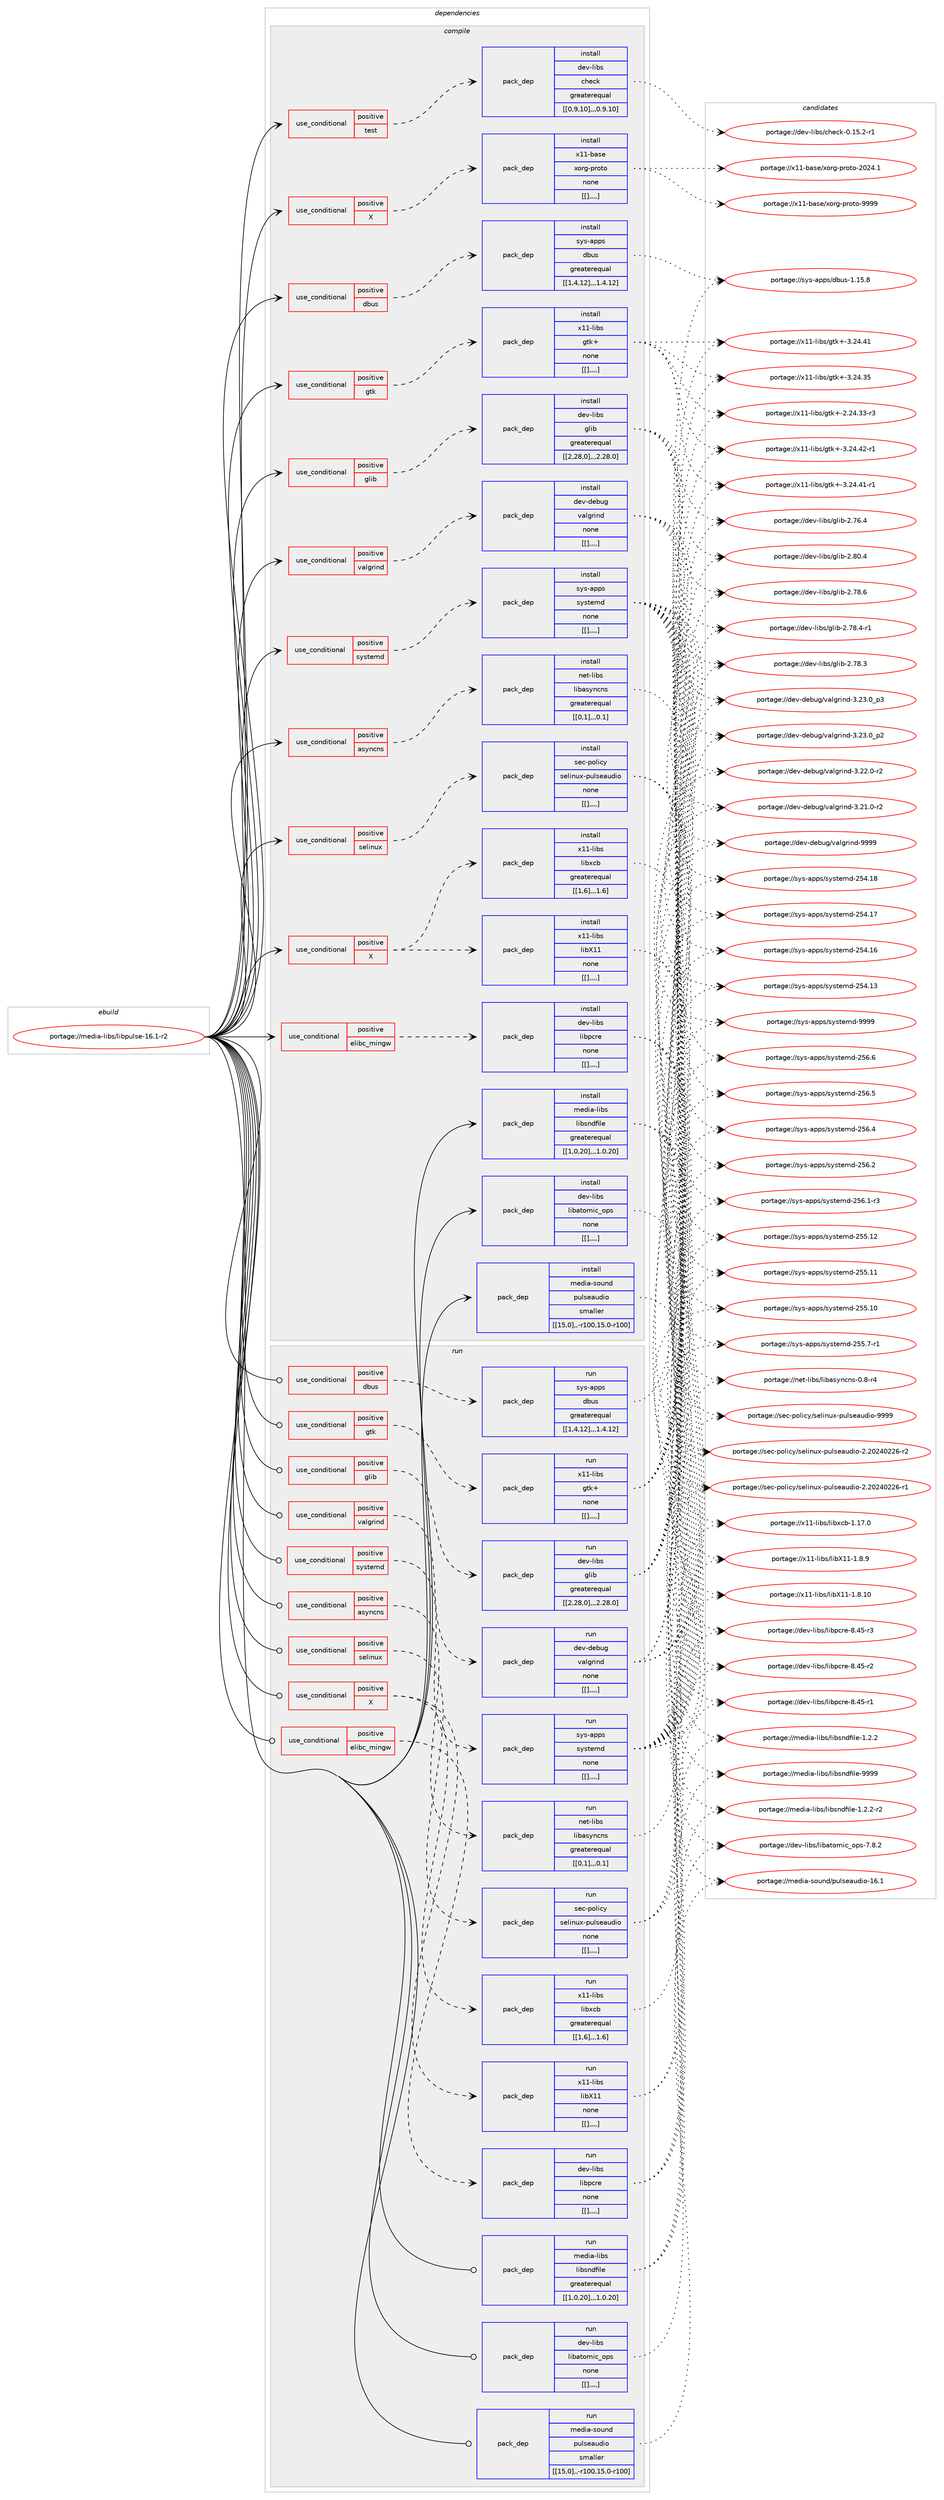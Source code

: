 digraph prolog {

# *************
# Graph options
# *************

newrank=true;
concentrate=true;
compound=true;
graph [rankdir=LR,fontname=Helvetica,fontsize=10,ranksep=1.5];#, ranksep=2.5, nodesep=0.2];
edge  [arrowhead=vee];
node  [fontname=Helvetica,fontsize=10];

# **********
# The ebuild
# **********

subgraph cluster_leftcol {
color=gray;
label=<<i>ebuild</i>>;
id [label="portage://media-libs/libpulse-16.1-r2", color=red, width=4, href="../media-libs/libpulse-16.1-r2.svg"];
}

# ****************
# The dependencies
# ****************

subgraph cluster_midcol {
color=gray;
label=<<i>dependencies</i>>;
subgraph cluster_compile {
fillcolor="#eeeeee";
style=filled;
label=<<i>compile</i>>;
subgraph cond79443 {
dependency310769 [label=<<TABLE BORDER="0" CELLBORDER="1" CELLSPACING="0" CELLPADDING="4"><TR><TD ROWSPAN="3" CELLPADDING="10">use_conditional</TD></TR><TR><TD>positive</TD></TR><TR><TD>X</TD></TR></TABLE>>, shape=none, color=red];
subgraph pack228918 {
dependency310770 [label=<<TABLE BORDER="0" CELLBORDER="1" CELLSPACING="0" CELLPADDING="4" WIDTH="220"><TR><TD ROWSPAN="6" CELLPADDING="30">pack_dep</TD></TR><TR><TD WIDTH="110">install</TD></TR><TR><TD>x11-base</TD></TR><TR><TD>xorg-proto</TD></TR><TR><TD>none</TD></TR><TR><TD>[[],,,,]</TD></TR></TABLE>>, shape=none, color=blue];
}
dependency310769:e -> dependency310770:w [weight=20,style="dashed",arrowhead="vee"];
}
id:e -> dependency310769:w [weight=20,style="solid",arrowhead="vee"];
subgraph cond79444 {
dependency310771 [label=<<TABLE BORDER="0" CELLBORDER="1" CELLSPACING="0" CELLPADDING="4"><TR><TD ROWSPAN="3" CELLPADDING="10">use_conditional</TD></TR><TR><TD>positive</TD></TR><TR><TD>X</TD></TR></TABLE>>, shape=none, color=red];
subgraph pack228919 {
dependency310772 [label=<<TABLE BORDER="0" CELLBORDER="1" CELLSPACING="0" CELLPADDING="4" WIDTH="220"><TR><TD ROWSPAN="6" CELLPADDING="30">pack_dep</TD></TR><TR><TD WIDTH="110">install</TD></TR><TR><TD>x11-libs</TD></TR><TR><TD>libX11</TD></TR><TR><TD>none</TD></TR><TR><TD>[[],,,,]</TD></TR></TABLE>>, shape=none, color=blue];
}
dependency310771:e -> dependency310772:w [weight=20,style="dashed",arrowhead="vee"];
subgraph pack228920 {
dependency310773 [label=<<TABLE BORDER="0" CELLBORDER="1" CELLSPACING="0" CELLPADDING="4" WIDTH="220"><TR><TD ROWSPAN="6" CELLPADDING="30">pack_dep</TD></TR><TR><TD WIDTH="110">install</TD></TR><TR><TD>x11-libs</TD></TR><TR><TD>libxcb</TD></TR><TR><TD>greaterequal</TD></TR><TR><TD>[[1,6],,,1.6]</TD></TR></TABLE>>, shape=none, color=blue];
}
dependency310771:e -> dependency310773:w [weight=20,style="dashed",arrowhead="vee"];
}
id:e -> dependency310771:w [weight=20,style="solid",arrowhead="vee"];
subgraph cond79445 {
dependency310774 [label=<<TABLE BORDER="0" CELLBORDER="1" CELLSPACING="0" CELLPADDING="4"><TR><TD ROWSPAN="3" CELLPADDING="10">use_conditional</TD></TR><TR><TD>positive</TD></TR><TR><TD>asyncns</TD></TR></TABLE>>, shape=none, color=red];
subgraph pack228921 {
dependency310775 [label=<<TABLE BORDER="0" CELLBORDER="1" CELLSPACING="0" CELLPADDING="4" WIDTH="220"><TR><TD ROWSPAN="6" CELLPADDING="30">pack_dep</TD></TR><TR><TD WIDTH="110">install</TD></TR><TR><TD>net-libs</TD></TR><TR><TD>libasyncns</TD></TR><TR><TD>greaterequal</TD></TR><TR><TD>[[0,1],,,0.1]</TD></TR></TABLE>>, shape=none, color=blue];
}
dependency310774:e -> dependency310775:w [weight=20,style="dashed",arrowhead="vee"];
}
id:e -> dependency310774:w [weight=20,style="solid",arrowhead="vee"];
subgraph cond79446 {
dependency310776 [label=<<TABLE BORDER="0" CELLBORDER="1" CELLSPACING="0" CELLPADDING="4"><TR><TD ROWSPAN="3" CELLPADDING="10">use_conditional</TD></TR><TR><TD>positive</TD></TR><TR><TD>dbus</TD></TR></TABLE>>, shape=none, color=red];
subgraph pack228922 {
dependency310777 [label=<<TABLE BORDER="0" CELLBORDER="1" CELLSPACING="0" CELLPADDING="4" WIDTH="220"><TR><TD ROWSPAN="6" CELLPADDING="30">pack_dep</TD></TR><TR><TD WIDTH="110">install</TD></TR><TR><TD>sys-apps</TD></TR><TR><TD>dbus</TD></TR><TR><TD>greaterequal</TD></TR><TR><TD>[[1,4,12],,,1.4.12]</TD></TR></TABLE>>, shape=none, color=blue];
}
dependency310776:e -> dependency310777:w [weight=20,style="dashed",arrowhead="vee"];
}
id:e -> dependency310776:w [weight=20,style="solid",arrowhead="vee"];
subgraph cond79447 {
dependency310778 [label=<<TABLE BORDER="0" CELLBORDER="1" CELLSPACING="0" CELLPADDING="4"><TR><TD ROWSPAN="3" CELLPADDING="10">use_conditional</TD></TR><TR><TD>positive</TD></TR><TR><TD>elibc_mingw</TD></TR></TABLE>>, shape=none, color=red];
subgraph pack228923 {
dependency310779 [label=<<TABLE BORDER="0" CELLBORDER="1" CELLSPACING="0" CELLPADDING="4" WIDTH="220"><TR><TD ROWSPAN="6" CELLPADDING="30">pack_dep</TD></TR><TR><TD WIDTH="110">install</TD></TR><TR><TD>dev-libs</TD></TR><TR><TD>libpcre</TD></TR><TR><TD>none</TD></TR><TR><TD>[[],,,,]</TD></TR></TABLE>>, shape=none, color=blue];
}
dependency310778:e -> dependency310779:w [weight=20,style="dashed",arrowhead="vee"];
}
id:e -> dependency310778:w [weight=20,style="solid",arrowhead="vee"];
subgraph cond79448 {
dependency310780 [label=<<TABLE BORDER="0" CELLBORDER="1" CELLSPACING="0" CELLPADDING="4"><TR><TD ROWSPAN="3" CELLPADDING="10">use_conditional</TD></TR><TR><TD>positive</TD></TR><TR><TD>glib</TD></TR></TABLE>>, shape=none, color=red];
subgraph pack228924 {
dependency310781 [label=<<TABLE BORDER="0" CELLBORDER="1" CELLSPACING="0" CELLPADDING="4" WIDTH="220"><TR><TD ROWSPAN="6" CELLPADDING="30">pack_dep</TD></TR><TR><TD WIDTH="110">install</TD></TR><TR><TD>dev-libs</TD></TR><TR><TD>glib</TD></TR><TR><TD>greaterequal</TD></TR><TR><TD>[[2,28,0],,,2.28.0]</TD></TR></TABLE>>, shape=none, color=blue];
}
dependency310780:e -> dependency310781:w [weight=20,style="dashed",arrowhead="vee"];
}
id:e -> dependency310780:w [weight=20,style="solid",arrowhead="vee"];
subgraph cond79449 {
dependency310782 [label=<<TABLE BORDER="0" CELLBORDER="1" CELLSPACING="0" CELLPADDING="4"><TR><TD ROWSPAN="3" CELLPADDING="10">use_conditional</TD></TR><TR><TD>positive</TD></TR><TR><TD>gtk</TD></TR></TABLE>>, shape=none, color=red];
subgraph pack228925 {
dependency310783 [label=<<TABLE BORDER="0" CELLBORDER="1" CELLSPACING="0" CELLPADDING="4" WIDTH="220"><TR><TD ROWSPAN="6" CELLPADDING="30">pack_dep</TD></TR><TR><TD WIDTH="110">install</TD></TR><TR><TD>x11-libs</TD></TR><TR><TD>gtk+</TD></TR><TR><TD>none</TD></TR><TR><TD>[[],,,,]</TD></TR></TABLE>>, shape=none, color=blue];
}
dependency310782:e -> dependency310783:w [weight=20,style="dashed",arrowhead="vee"];
}
id:e -> dependency310782:w [weight=20,style="solid",arrowhead="vee"];
subgraph cond79450 {
dependency310784 [label=<<TABLE BORDER="0" CELLBORDER="1" CELLSPACING="0" CELLPADDING="4"><TR><TD ROWSPAN="3" CELLPADDING="10">use_conditional</TD></TR><TR><TD>positive</TD></TR><TR><TD>selinux</TD></TR></TABLE>>, shape=none, color=red];
subgraph pack228926 {
dependency310785 [label=<<TABLE BORDER="0" CELLBORDER="1" CELLSPACING="0" CELLPADDING="4" WIDTH="220"><TR><TD ROWSPAN="6" CELLPADDING="30">pack_dep</TD></TR><TR><TD WIDTH="110">install</TD></TR><TR><TD>sec-policy</TD></TR><TR><TD>selinux-pulseaudio</TD></TR><TR><TD>none</TD></TR><TR><TD>[[],,,,]</TD></TR></TABLE>>, shape=none, color=blue];
}
dependency310784:e -> dependency310785:w [weight=20,style="dashed",arrowhead="vee"];
}
id:e -> dependency310784:w [weight=20,style="solid",arrowhead="vee"];
subgraph cond79451 {
dependency310786 [label=<<TABLE BORDER="0" CELLBORDER="1" CELLSPACING="0" CELLPADDING="4"><TR><TD ROWSPAN="3" CELLPADDING="10">use_conditional</TD></TR><TR><TD>positive</TD></TR><TR><TD>systemd</TD></TR></TABLE>>, shape=none, color=red];
subgraph pack228927 {
dependency310787 [label=<<TABLE BORDER="0" CELLBORDER="1" CELLSPACING="0" CELLPADDING="4" WIDTH="220"><TR><TD ROWSPAN="6" CELLPADDING="30">pack_dep</TD></TR><TR><TD WIDTH="110">install</TD></TR><TR><TD>sys-apps</TD></TR><TR><TD>systemd</TD></TR><TR><TD>none</TD></TR><TR><TD>[[],,,,]</TD></TR></TABLE>>, shape=none, color=blue];
}
dependency310786:e -> dependency310787:w [weight=20,style="dashed",arrowhead="vee"];
}
id:e -> dependency310786:w [weight=20,style="solid",arrowhead="vee"];
subgraph cond79452 {
dependency310788 [label=<<TABLE BORDER="0" CELLBORDER="1" CELLSPACING="0" CELLPADDING="4"><TR><TD ROWSPAN="3" CELLPADDING="10">use_conditional</TD></TR><TR><TD>positive</TD></TR><TR><TD>test</TD></TR></TABLE>>, shape=none, color=red];
subgraph pack228928 {
dependency310789 [label=<<TABLE BORDER="0" CELLBORDER="1" CELLSPACING="0" CELLPADDING="4" WIDTH="220"><TR><TD ROWSPAN="6" CELLPADDING="30">pack_dep</TD></TR><TR><TD WIDTH="110">install</TD></TR><TR><TD>dev-libs</TD></TR><TR><TD>check</TD></TR><TR><TD>greaterequal</TD></TR><TR><TD>[[0,9,10],,,0.9.10]</TD></TR></TABLE>>, shape=none, color=blue];
}
dependency310788:e -> dependency310789:w [weight=20,style="dashed",arrowhead="vee"];
}
id:e -> dependency310788:w [weight=20,style="solid",arrowhead="vee"];
subgraph cond79453 {
dependency310790 [label=<<TABLE BORDER="0" CELLBORDER="1" CELLSPACING="0" CELLPADDING="4"><TR><TD ROWSPAN="3" CELLPADDING="10">use_conditional</TD></TR><TR><TD>positive</TD></TR><TR><TD>valgrind</TD></TR></TABLE>>, shape=none, color=red];
subgraph pack228929 {
dependency310791 [label=<<TABLE BORDER="0" CELLBORDER="1" CELLSPACING="0" CELLPADDING="4" WIDTH="220"><TR><TD ROWSPAN="6" CELLPADDING="30">pack_dep</TD></TR><TR><TD WIDTH="110">install</TD></TR><TR><TD>dev-debug</TD></TR><TR><TD>valgrind</TD></TR><TR><TD>none</TD></TR><TR><TD>[[],,,,]</TD></TR></TABLE>>, shape=none, color=blue];
}
dependency310790:e -> dependency310791:w [weight=20,style="dashed",arrowhead="vee"];
}
id:e -> dependency310790:w [weight=20,style="solid",arrowhead="vee"];
subgraph pack228930 {
dependency310792 [label=<<TABLE BORDER="0" CELLBORDER="1" CELLSPACING="0" CELLPADDING="4" WIDTH="220"><TR><TD ROWSPAN="6" CELLPADDING="30">pack_dep</TD></TR><TR><TD WIDTH="110">install</TD></TR><TR><TD>dev-libs</TD></TR><TR><TD>libatomic_ops</TD></TR><TR><TD>none</TD></TR><TR><TD>[[],,,,]</TD></TR></TABLE>>, shape=none, color=blue];
}
id:e -> dependency310792:w [weight=20,style="solid",arrowhead="vee"];
subgraph pack228931 {
dependency310793 [label=<<TABLE BORDER="0" CELLBORDER="1" CELLSPACING="0" CELLPADDING="4" WIDTH="220"><TR><TD ROWSPAN="6" CELLPADDING="30">pack_dep</TD></TR><TR><TD WIDTH="110">install</TD></TR><TR><TD>media-libs</TD></TR><TR><TD>libsndfile</TD></TR><TR><TD>greaterequal</TD></TR><TR><TD>[[1,0,20],,,1.0.20]</TD></TR></TABLE>>, shape=none, color=blue];
}
id:e -> dependency310793:w [weight=20,style="solid",arrowhead="vee"];
subgraph pack228932 {
dependency310794 [label=<<TABLE BORDER="0" CELLBORDER="1" CELLSPACING="0" CELLPADDING="4" WIDTH="220"><TR><TD ROWSPAN="6" CELLPADDING="30">pack_dep</TD></TR><TR><TD WIDTH="110">install</TD></TR><TR><TD>media-sound</TD></TR><TR><TD>pulseaudio</TD></TR><TR><TD>smaller</TD></TR><TR><TD>[[15,0],,-r100,15.0-r100]</TD></TR></TABLE>>, shape=none, color=blue];
}
id:e -> dependency310794:w [weight=20,style="solid",arrowhead="vee"];
}
subgraph cluster_compileandrun {
fillcolor="#eeeeee";
style=filled;
label=<<i>compile and run</i>>;
}
subgraph cluster_run {
fillcolor="#eeeeee";
style=filled;
label=<<i>run</i>>;
subgraph cond79454 {
dependency310795 [label=<<TABLE BORDER="0" CELLBORDER="1" CELLSPACING="0" CELLPADDING="4"><TR><TD ROWSPAN="3" CELLPADDING="10">use_conditional</TD></TR><TR><TD>positive</TD></TR><TR><TD>X</TD></TR></TABLE>>, shape=none, color=red];
subgraph pack228933 {
dependency310796 [label=<<TABLE BORDER="0" CELLBORDER="1" CELLSPACING="0" CELLPADDING="4" WIDTH="220"><TR><TD ROWSPAN="6" CELLPADDING="30">pack_dep</TD></TR><TR><TD WIDTH="110">run</TD></TR><TR><TD>x11-libs</TD></TR><TR><TD>libX11</TD></TR><TR><TD>none</TD></TR><TR><TD>[[],,,,]</TD></TR></TABLE>>, shape=none, color=blue];
}
dependency310795:e -> dependency310796:w [weight=20,style="dashed",arrowhead="vee"];
subgraph pack228934 {
dependency310797 [label=<<TABLE BORDER="0" CELLBORDER="1" CELLSPACING="0" CELLPADDING="4" WIDTH="220"><TR><TD ROWSPAN="6" CELLPADDING="30">pack_dep</TD></TR><TR><TD WIDTH="110">run</TD></TR><TR><TD>x11-libs</TD></TR><TR><TD>libxcb</TD></TR><TR><TD>greaterequal</TD></TR><TR><TD>[[1,6],,,1.6]</TD></TR></TABLE>>, shape=none, color=blue];
}
dependency310795:e -> dependency310797:w [weight=20,style="dashed",arrowhead="vee"];
}
id:e -> dependency310795:w [weight=20,style="solid",arrowhead="odot"];
subgraph cond79455 {
dependency310798 [label=<<TABLE BORDER="0" CELLBORDER="1" CELLSPACING="0" CELLPADDING="4"><TR><TD ROWSPAN="3" CELLPADDING="10">use_conditional</TD></TR><TR><TD>positive</TD></TR><TR><TD>asyncns</TD></TR></TABLE>>, shape=none, color=red];
subgraph pack228935 {
dependency310799 [label=<<TABLE BORDER="0" CELLBORDER="1" CELLSPACING="0" CELLPADDING="4" WIDTH="220"><TR><TD ROWSPAN="6" CELLPADDING="30">pack_dep</TD></TR><TR><TD WIDTH="110">run</TD></TR><TR><TD>net-libs</TD></TR><TR><TD>libasyncns</TD></TR><TR><TD>greaterequal</TD></TR><TR><TD>[[0,1],,,0.1]</TD></TR></TABLE>>, shape=none, color=blue];
}
dependency310798:e -> dependency310799:w [weight=20,style="dashed",arrowhead="vee"];
}
id:e -> dependency310798:w [weight=20,style="solid",arrowhead="odot"];
subgraph cond79456 {
dependency310800 [label=<<TABLE BORDER="0" CELLBORDER="1" CELLSPACING="0" CELLPADDING="4"><TR><TD ROWSPAN="3" CELLPADDING="10">use_conditional</TD></TR><TR><TD>positive</TD></TR><TR><TD>dbus</TD></TR></TABLE>>, shape=none, color=red];
subgraph pack228936 {
dependency310801 [label=<<TABLE BORDER="0" CELLBORDER="1" CELLSPACING="0" CELLPADDING="4" WIDTH="220"><TR><TD ROWSPAN="6" CELLPADDING="30">pack_dep</TD></TR><TR><TD WIDTH="110">run</TD></TR><TR><TD>sys-apps</TD></TR><TR><TD>dbus</TD></TR><TR><TD>greaterequal</TD></TR><TR><TD>[[1,4,12],,,1.4.12]</TD></TR></TABLE>>, shape=none, color=blue];
}
dependency310800:e -> dependency310801:w [weight=20,style="dashed",arrowhead="vee"];
}
id:e -> dependency310800:w [weight=20,style="solid",arrowhead="odot"];
subgraph cond79457 {
dependency310802 [label=<<TABLE BORDER="0" CELLBORDER="1" CELLSPACING="0" CELLPADDING="4"><TR><TD ROWSPAN="3" CELLPADDING="10">use_conditional</TD></TR><TR><TD>positive</TD></TR><TR><TD>elibc_mingw</TD></TR></TABLE>>, shape=none, color=red];
subgraph pack228937 {
dependency310803 [label=<<TABLE BORDER="0" CELLBORDER="1" CELLSPACING="0" CELLPADDING="4" WIDTH="220"><TR><TD ROWSPAN="6" CELLPADDING="30">pack_dep</TD></TR><TR><TD WIDTH="110">run</TD></TR><TR><TD>dev-libs</TD></TR><TR><TD>libpcre</TD></TR><TR><TD>none</TD></TR><TR><TD>[[],,,,]</TD></TR></TABLE>>, shape=none, color=blue];
}
dependency310802:e -> dependency310803:w [weight=20,style="dashed",arrowhead="vee"];
}
id:e -> dependency310802:w [weight=20,style="solid",arrowhead="odot"];
subgraph cond79458 {
dependency310804 [label=<<TABLE BORDER="0" CELLBORDER="1" CELLSPACING="0" CELLPADDING="4"><TR><TD ROWSPAN="3" CELLPADDING="10">use_conditional</TD></TR><TR><TD>positive</TD></TR><TR><TD>glib</TD></TR></TABLE>>, shape=none, color=red];
subgraph pack228938 {
dependency310805 [label=<<TABLE BORDER="0" CELLBORDER="1" CELLSPACING="0" CELLPADDING="4" WIDTH="220"><TR><TD ROWSPAN="6" CELLPADDING="30">pack_dep</TD></TR><TR><TD WIDTH="110">run</TD></TR><TR><TD>dev-libs</TD></TR><TR><TD>glib</TD></TR><TR><TD>greaterequal</TD></TR><TR><TD>[[2,28,0],,,2.28.0]</TD></TR></TABLE>>, shape=none, color=blue];
}
dependency310804:e -> dependency310805:w [weight=20,style="dashed",arrowhead="vee"];
}
id:e -> dependency310804:w [weight=20,style="solid",arrowhead="odot"];
subgraph cond79459 {
dependency310806 [label=<<TABLE BORDER="0" CELLBORDER="1" CELLSPACING="0" CELLPADDING="4"><TR><TD ROWSPAN="3" CELLPADDING="10">use_conditional</TD></TR><TR><TD>positive</TD></TR><TR><TD>gtk</TD></TR></TABLE>>, shape=none, color=red];
subgraph pack228939 {
dependency310807 [label=<<TABLE BORDER="0" CELLBORDER="1" CELLSPACING="0" CELLPADDING="4" WIDTH="220"><TR><TD ROWSPAN="6" CELLPADDING="30">pack_dep</TD></TR><TR><TD WIDTH="110">run</TD></TR><TR><TD>x11-libs</TD></TR><TR><TD>gtk+</TD></TR><TR><TD>none</TD></TR><TR><TD>[[],,,,]</TD></TR></TABLE>>, shape=none, color=blue];
}
dependency310806:e -> dependency310807:w [weight=20,style="dashed",arrowhead="vee"];
}
id:e -> dependency310806:w [weight=20,style="solid",arrowhead="odot"];
subgraph cond79460 {
dependency310808 [label=<<TABLE BORDER="0" CELLBORDER="1" CELLSPACING="0" CELLPADDING="4"><TR><TD ROWSPAN="3" CELLPADDING="10">use_conditional</TD></TR><TR><TD>positive</TD></TR><TR><TD>selinux</TD></TR></TABLE>>, shape=none, color=red];
subgraph pack228940 {
dependency310809 [label=<<TABLE BORDER="0" CELLBORDER="1" CELLSPACING="0" CELLPADDING="4" WIDTH="220"><TR><TD ROWSPAN="6" CELLPADDING="30">pack_dep</TD></TR><TR><TD WIDTH="110">run</TD></TR><TR><TD>sec-policy</TD></TR><TR><TD>selinux-pulseaudio</TD></TR><TR><TD>none</TD></TR><TR><TD>[[],,,,]</TD></TR></TABLE>>, shape=none, color=blue];
}
dependency310808:e -> dependency310809:w [weight=20,style="dashed",arrowhead="vee"];
}
id:e -> dependency310808:w [weight=20,style="solid",arrowhead="odot"];
subgraph cond79461 {
dependency310810 [label=<<TABLE BORDER="0" CELLBORDER="1" CELLSPACING="0" CELLPADDING="4"><TR><TD ROWSPAN="3" CELLPADDING="10">use_conditional</TD></TR><TR><TD>positive</TD></TR><TR><TD>systemd</TD></TR></TABLE>>, shape=none, color=red];
subgraph pack228941 {
dependency310811 [label=<<TABLE BORDER="0" CELLBORDER="1" CELLSPACING="0" CELLPADDING="4" WIDTH="220"><TR><TD ROWSPAN="6" CELLPADDING="30">pack_dep</TD></TR><TR><TD WIDTH="110">run</TD></TR><TR><TD>sys-apps</TD></TR><TR><TD>systemd</TD></TR><TR><TD>none</TD></TR><TR><TD>[[],,,,]</TD></TR></TABLE>>, shape=none, color=blue];
}
dependency310810:e -> dependency310811:w [weight=20,style="dashed",arrowhead="vee"];
}
id:e -> dependency310810:w [weight=20,style="solid",arrowhead="odot"];
subgraph cond79462 {
dependency310812 [label=<<TABLE BORDER="0" CELLBORDER="1" CELLSPACING="0" CELLPADDING="4"><TR><TD ROWSPAN="3" CELLPADDING="10">use_conditional</TD></TR><TR><TD>positive</TD></TR><TR><TD>valgrind</TD></TR></TABLE>>, shape=none, color=red];
subgraph pack228942 {
dependency310813 [label=<<TABLE BORDER="0" CELLBORDER="1" CELLSPACING="0" CELLPADDING="4" WIDTH="220"><TR><TD ROWSPAN="6" CELLPADDING="30">pack_dep</TD></TR><TR><TD WIDTH="110">run</TD></TR><TR><TD>dev-debug</TD></TR><TR><TD>valgrind</TD></TR><TR><TD>none</TD></TR><TR><TD>[[],,,,]</TD></TR></TABLE>>, shape=none, color=blue];
}
dependency310812:e -> dependency310813:w [weight=20,style="dashed",arrowhead="vee"];
}
id:e -> dependency310812:w [weight=20,style="solid",arrowhead="odot"];
subgraph pack228943 {
dependency310814 [label=<<TABLE BORDER="0" CELLBORDER="1" CELLSPACING="0" CELLPADDING="4" WIDTH="220"><TR><TD ROWSPAN="6" CELLPADDING="30">pack_dep</TD></TR><TR><TD WIDTH="110">run</TD></TR><TR><TD>dev-libs</TD></TR><TR><TD>libatomic_ops</TD></TR><TR><TD>none</TD></TR><TR><TD>[[],,,,]</TD></TR></TABLE>>, shape=none, color=blue];
}
id:e -> dependency310814:w [weight=20,style="solid",arrowhead="odot"];
subgraph pack228944 {
dependency310815 [label=<<TABLE BORDER="0" CELLBORDER="1" CELLSPACING="0" CELLPADDING="4" WIDTH="220"><TR><TD ROWSPAN="6" CELLPADDING="30">pack_dep</TD></TR><TR><TD WIDTH="110">run</TD></TR><TR><TD>media-libs</TD></TR><TR><TD>libsndfile</TD></TR><TR><TD>greaterequal</TD></TR><TR><TD>[[1,0,20],,,1.0.20]</TD></TR></TABLE>>, shape=none, color=blue];
}
id:e -> dependency310815:w [weight=20,style="solid",arrowhead="odot"];
subgraph pack228945 {
dependency310816 [label=<<TABLE BORDER="0" CELLBORDER="1" CELLSPACING="0" CELLPADDING="4" WIDTH="220"><TR><TD ROWSPAN="6" CELLPADDING="30">pack_dep</TD></TR><TR><TD WIDTH="110">run</TD></TR><TR><TD>media-sound</TD></TR><TR><TD>pulseaudio</TD></TR><TR><TD>smaller</TD></TR><TR><TD>[[15,0],,-r100,15.0-r100]</TD></TR></TABLE>>, shape=none, color=blue];
}
id:e -> dependency310816:w [weight=20,style="solid",arrowhead="odot"];
}
}

# **************
# The candidates
# **************

subgraph cluster_choices {
rank=same;
color=gray;
label=<<i>candidates</i>>;

subgraph choice228918 {
color=black;
nodesep=1;
choice120494945989711510147120111114103451121141111161114557575757 [label="portage://x11-base/xorg-proto-9999", color=red, width=4,href="../x11-base/xorg-proto-9999.svg"];
choice1204949459897115101471201111141034511211411111611145504850524649 [label="portage://x11-base/xorg-proto-2024.1", color=red, width=4,href="../x11-base/xorg-proto-2024.1.svg"];
dependency310770:e -> choice120494945989711510147120111114103451121141111161114557575757:w [style=dotted,weight="100"];
dependency310770:e -> choice1204949459897115101471201111141034511211411111611145504850524649:w [style=dotted,weight="100"];
}
subgraph choice228919 {
color=black;
nodesep=1;
choice12049494510810598115471081059888494945494656464948 [label="portage://x11-libs/libX11-1.8.10", color=red, width=4,href="../x11-libs/libX11-1.8.10.svg"];
choice120494945108105981154710810598884949454946564657 [label="portage://x11-libs/libX11-1.8.9", color=red, width=4,href="../x11-libs/libX11-1.8.9.svg"];
dependency310772:e -> choice12049494510810598115471081059888494945494656464948:w [style=dotted,weight="100"];
dependency310772:e -> choice120494945108105981154710810598884949454946564657:w [style=dotted,weight="100"];
}
subgraph choice228920 {
color=black;
nodesep=1;
choice120494945108105981154710810598120999845494649554648 [label="portage://x11-libs/libxcb-1.17.0", color=red, width=4,href="../x11-libs/libxcb-1.17.0.svg"];
dependency310773:e -> choice120494945108105981154710810598120999845494649554648:w [style=dotted,weight="100"];
}
subgraph choice228921 {
color=black;
nodesep=1;
choice110101116451081059811547108105989711512111099110115454846564511452 [label="portage://net-libs/libasyncns-0.8-r4", color=red, width=4,href="../net-libs/libasyncns-0.8-r4.svg"];
dependency310775:e -> choice110101116451081059811547108105989711512111099110115454846564511452:w [style=dotted,weight="100"];
}
subgraph choice228922 {
color=black;
nodesep=1;
choice1151211154597112112115471009811711545494649534656 [label="portage://sys-apps/dbus-1.15.8", color=red, width=4,href="../sys-apps/dbus-1.15.8.svg"];
dependency310777:e -> choice1151211154597112112115471009811711545494649534656:w [style=dotted,weight="100"];
}
subgraph choice228923 {
color=black;
nodesep=1;
choice100101118451081059811547108105981129911410145564652534511451 [label="portage://dev-libs/libpcre-8.45-r3", color=red, width=4,href="../dev-libs/libpcre-8.45-r3.svg"];
choice100101118451081059811547108105981129911410145564652534511450 [label="portage://dev-libs/libpcre-8.45-r2", color=red, width=4,href="../dev-libs/libpcre-8.45-r2.svg"];
choice100101118451081059811547108105981129911410145564652534511449 [label="portage://dev-libs/libpcre-8.45-r1", color=red, width=4,href="../dev-libs/libpcre-8.45-r1.svg"];
dependency310779:e -> choice100101118451081059811547108105981129911410145564652534511451:w [style=dotted,weight="100"];
dependency310779:e -> choice100101118451081059811547108105981129911410145564652534511450:w [style=dotted,weight="100"];
dependency310779:e -> choice100101118451081059811547108105981129911410145564652534511449:w [style=dotted,weight="100"];
}
subgraph choice228924 {
color=black;
nodesep=1;
choice1001011184510810598115471031081059845504656484652 [label="portage://dev-libs/glib-2.80.4", color=red, width=4,href="../dev-libs/glib-2.80.4.svg"];
choice1001011184510810598115471031081059845504655564654 [label="portage://dev-libs/glib-2.78.6", color=red, width=4,href="../dev-libs/glib-2.78.6.svg"];
choice10010111845108105981154710310810598455046555646524511449 [label="portage://dev-libs/glib-2.78.4-r1", color=red, width=4,href="../dev-libs/glib-2.78.4-r1.svg"];
choice1001011184510810598115471031081059845504655564651 [label="portage://dev-libs/glib-2.78.3", color=red, width=4,href="../dev-libs/glib-2.78.3.svg"];
choice1001011184510810598115471031081059845504655544652 [label="portage://dev-libs/glib-2.76.4", color=red, width=4,href="../dev-libs/glib-2.76.4.svg"];
dependency310781:e -> choice1001011184510810598115471031081059845504656484652:w [style=dotted,weight="100"];
dependency310781:e -> choice1001011184510810598115471031081059845504655564654:w [style=dotted,weight="100"];
dependency310781:e -> choice10010111845108105981154710310810598455046555646524511449:w [style=dotted,weight="100"];
dependency310781:e -> choice1001011184510810598115471031081059845504655564651:w [style=dotted,weight="100"];
dependency310781:e -> choice1001011184510810598115471031081059845504655544652:w [style=dotted,weight="100"];
}
subgraph choice228925 {
color=black;
nodesep=1;
choice12049494510810598115471031161074345514650524652504511449 [label="portage://x11-libs/gtk+-3.24.42-r1", color=red, width=4,href="../x11-libs/gtk+-3.24.42-r1.svg"];
choice12049494510810598115471031161074345514650524652494511449 [label="portage://x11-libs/gtk+-3.24.41-r1", color=red, width=4,href="../x11-libs/gtk+-3.24.41-r1.svg"];
choice1204949451081059811547103116107434551465052465249 [label="portage://x11-libs/gtk+-3.24.41", color=red, width=4,href="../x11-libs/gtk+-3.24.41.svg"];
choice1204949451081059811547103116107434551465052465153 [label="portage://x11-libs/gtk+-3.24.35", color=red, width=4,href="../x11-libs/gtk+-3.24.35.svg"];
choice12049494510810598115471031161074345504650524651514511451 [label="portage://x11-libs/gtk+-2.24.33-r3", color=red, width=4,href="../x11-libs/gtk+-2.24.33-r3.svg"];
dependency310783:e -> choice12049494510810598115471031161074345514650524652504511449:w [style=dotted,weight="100"];
dependency310783:e -> choice12049494510810598115471031161074345514650524652494511449:w [style=dotted,weight="100"];
dependency310783:e -> choice1204949451081059811547103116107434551465052465249:w [style=dotted,weight="100"];
dependency310783:e -> choice1204949451081059811547103116107434551465052465153:w [style=dotted,weight="100"];
dependency310783:e -> choice12049494510810598115471031161074345504650524651514511451:w [style=dotted,weight="100"];
}
subgraph choice228926 {
color=black;
nodesep=1;
choice1151019945112111108105991214711510110810511011712045112117108115101971171001051114557575757 [label="portage://sec-policy/selinux-pulseaudio-9999", color=red, width=4,href="../sec-policy/selinux-pulseaudio-9999.svg"];
choice11510199451121111081059912147115101108105110117120451121171081151019711710010511145504650485052485050544511450 [label="portage://sec-policy/selinux-pulseaudio-2.20240226-r2", color=red, width=4,href="../sec-policy/selinux-pulseaudio-2.20240226-r2.svg"];
choice11510199451121111081059912147115101108105110117120451121171081151019711710010511145504650485052485050544511449 [label="portage://sec-policy/selinux-pulseaudio-2.20240226-r1", color=red, width=4,href="../sec-policy/selinux-pulseaudio-2.20240226-r1.svg"];
dependency310785:e -> choice1151019945112111108105991214711510110810511011712045112117108115101971171001051114557575757:w [style=dotted,weight="100"];
dependency310785:e -> choice11510199451121111081059912147115101108105110117120451121171081151019711710010511145504650485052485050544511450:w [style=dotted,weight="100"];
dependency310785:e -> choice11510199451121111081059912147115101108105110117120451121171081151019711710010511145504650485052485050544511449:w [style=dotted,weight="100"];
}
subgraph choice228927 {
color=black;
nodesep=1;
choice1151211154597112112115471151211151161011091004557575757 [label="portage://sys-apps/systemd-9999", color=red, width=4,href="../sys-apps/systemd-9999.svg"];
choice115121115459711211211547115121115116101109100455053544654 [label="portage://sys-apps/systemd-256.6", color=red, width=4,href="../sys-apps/systemd-256.6.svg"];
choice115121115459711211211547115121115116101109100455053544653 [label="portage://sys-apps/systemd-256.5", color=red, width=4,href="../sys-apps/systemd-256.5.svg"];
choice115121115459711211211547115121115116101109100455053544652 [label="portage://sys-apps/systemd-256.4", color=red, width=4,href="../sys-apps/systemd-256.4.svg"];
choice115121115459711211211547115121115116101109100455053544650 [label="portage://sys-apps/systemd-256.2", color=red, width=4,href="../sys-apps/systemd-256.2.svg"];
choice1151211154597112112115471151211151161011091004550535446494511451 [label="portage://sys-apps/systemd-256.1-r3", color=red, width=4,href="../sys-apps/systemd-256.1-r3.svg"];
choice11512111545971121121154711512111511610110910045505353464950 [label="portage://sys-apps/systemd-255.12", color=red, width=4,href="../sys-apps/systemd-255.12.svg"];
choice11512111545971121121154711512111511610110910045505353464949 [label="portage://sys-apps/systemd-255.11", color=red, width=4,href="../sys-apps/systemd-255.11.svg"];
choice11512111545971121121154711512111511610110910045505353464948 [label="portage://sys-apps/systemd-255.10", color=red, width=4,href="../sys-apps/systemd-255.10.svg"];
choice1151211154597112112115471151211151161011091004550535346554511449 [label="portage://sys-apps/systemd-255.7-r1", color=red, width=4,href="../sys-apps/systemd-255.7-r1.svg"];
choice11512111545971121121154711512111511610110910045505352464956 [label="portage://sys-apps/systemd-254.18", color=red, width=4,href="../sys-apps/systemd-254.18.svg"];
choice11512111545971121121154711512111511610110910045505352464955 [label="portage://sys-apps/systemd-254.17", color=red, width=4,href="../sys-apps/systemd-254.17.svg"];
choice11512111545971121121154711512111511610110910045505352464954 [label="portage://sys-apps/systemd-254.16", color=red, width=4,href="../sys-apps/systemd-254.16.svg"];
choice11512111545971121121154711512111511610110910045505352464951 [label="portage://sys-apps/systemd-254.13", color=red, width=4,href="../sys-apps/systemd-254.13.svg"];
dependency310787:e -> choice1151211154597112112115471151211151161011091004557575757:w [style=dotted,weight="100"];
dependency310787:e -> choice115121115459711211211547115121115116101109100455053544654:w [style=dotted,weight="100"];
dependency310787:e -> choice115121115459711211211547115121115116101109100455053544653:w [style=dotted,weight="100"];
dependency310787:e -> choice115121115459711211211547115121115116101109100455053544652:w [style=dotted,weight="100"];
dependency310787:e -> choice115121115459711211211547115121115116101109100455053544650:w [style=dotted,weight="100"];
dependency310787:e -> choice1151211154597112112115471151211151161011091004550535446494511451:w [style=dotted,weight="100"];
dependency310787:e -> choice11512111545971121121154711512111511610110910045505353464950:w [style=dotted,weight="100"];
dependency310787:e -> choice11512111545971121121154711512111511610110910045505353464949:w [style=dotted,weight="100"];
dependency310787:e -> choice11512111545971121121154711512111511610110910045505353464948:w [style=dotted,weight="100"];
dependency310787:e -> choice1151211154597112112115471151211151161011091004550535346554511449:w [style=dotted,weight="100"];
dependency310787:e -> choice11512111545971121121154711512111511610110910045505352464956:w [style=dotted,weight="100"];
dependency310787:e -> choice11512111545971121121154711512111511610110910045505352464955:w [style=dotted,weight="100"];
dependency310787:e -> choice11512111545971121121154711512111511610110910045505352464954:w [style=dotted,weight="100"];
dependency310787:e -> choice11512111545971121121154711512111511610110910045505352464951:w [style=dotted,weight="100"];
}
subgraph choice228928 {
color=black;
nodesep=1;
choice1001011184510810598115479910410199107454846495346504511449 [label="portage://dev-libs/check-0.15.2-r1", color=red, width=4,href="../dev-libs/check-0.15.2-r1.svg"];
dependency310789:e -> choice1001011184510810598115479910410199107454846495346504511449:w [style=dotted,weight="100"];
}
subgraph choice228929 {
color=black;
nodesep=1;
choice100101118451001019811710347118971081031141051101004557575757 [label="portage://dev-debug/valgrind-9999", color=red, width=4,href="../dev-debug/valgrind-9999.svg"];
choice10010111845100101981171034711897108103114105110100455146505146489511251 [label="portage://dev-debug/valgrind-3.23.0_p3", color=red, width=4,href="../dev-debug/valgrind-3.23.0_p3.svg"];
choice10010111845100101981171034711897108103114105110100455146505146489511250 [label="portage://dev-debug/valgrind-3.23.0_p2", color=red, width=4,href="../dev-debug/valgrind-3.23.0_p2.svg"];
choice10010111845100101981171034711897108103114105110100455146505046484511450 [label="portage://dev-debug/valgrind-3.22.0-r2", color=red, width=4,href="../dev-debug/valgrind-3.22.0-r2.svg"];
choice10010111845100101981171034711897108103114105110100455146504946484511450 [label="portage://dev-debug/valgrind-3.21.0-r2", color=red, width=4,href="../dev-debug/valgrind-3.21.0-r2.svg"];
dependency310791:e -> choice100101118451001019811710347118971081031141051101004557575757:w [style=dotted,weight="100"];
dependency310791:e -> choice10010111845100101981171034711897108103114105110100455146505146489511251:w [style=dotted,weight="100"];
dependency310791:e -> choice10010111845100101981171034711897108103114105110100455146505146489511250:w [style=dotted,weight="100"];
dependency310791:e -> choice10010111845100101981171034711897108103114105110100455146505046484511450:w [style=dotted,weight="100"];
dependency310791:e -> choice10010111845100101981171034711897108103114105110100455146504946484511450:w [style=dotted,weight="100"];
}
subgraph choice228930 {
color=black;
nodesep=1;
choice10010111845108105981154710810598971161111091059995111112115455546564650 [label="portage://dev-libs/libatomic_ops-7.8.2", color=red, width=4,href="../dev-libs/libatomic_ops-7.8.2.svg"];
dependency310792:e -> choice10010111845108105981154710810598971161111091059995111112115455546564650:w [style=dotted,weight="100"];
}
subgraph choice228931 {
color=black;
nodesep=1;
choice10910110010597451081059811547108105981151101001021051081014557575757 [label="portage://media-libs/libsndfile-9999", color=red, width=4,href="../media-libs/libsndfile-9999.svg"];
choice10910110010597451081059811547108105981151101001021051081014549465046504511450 [label="portage://media-libs/libsndfile-1.2.2-r2", color=red, width=4,href="../media-libs/libsndfile-1.2.2-r2.svg"];
choice1091011001059745108105981154710810598115110100102105108101454946504650 [label="portage://media-libs/libsndfile-1.2.2", color=red, width=4,href="../media-libs/libsndfile-1.2.2.svg"];
dependency310793:e -> choice10910110010597451081059811547108105981151101001021051081014557575757:w [style=dotted,weight="100"];
dependency310793:e -> choice10910110010597451081059811547108105981151101001021051081014549465046504511450:w [style=dotted,weight="100"];
dependency310793:e -> choice1091011001059745108105981154710810598115110100102105108101454946504650:w [style=dotted,weight="100"];
}
subgraph choice228932 {
color=black;
nodesep=1;
choice109101100105974511511111711010047112117108115101971171001051114549544649 [label="portage://media-sound/pulseaudio-16.1", color=red, width=4,href="../media-sound/pulseaudio-16.1.svg"];
dependency310794:e -> choice109101100105974511511111711010047112117108115101971171001051114549544649:w [style=dotted,weight="100"];
}
subgraph choice228933 {
color=black;
nodesep=1;
choice12049494510810598115471081059888494945494656464948 [label="portage://x11-libs/libX11-1.8.10", color=red, width=4,href="../x11-libs/libX11-1.8.10.svg"];
choice120494945108105981154710810598884949454946564657 [label="portage://x11-libs/libX11-1.8.9", color=red, width=4,href="../x11-libs/libX11-1.8.9.svg"];
dependency310796:e -> choice12049494510810598115471081059888494945494656464948:w [style=dotted,weight="100"];
dependency310796:e -> choice120494945108105981154710810598884949454946564657:w [style=dotted,weight="100"];
}
subgraph choice228934 {
color=black;
nodesep=1;
choice120494945108105981154710810598120999845494649554648 [label="portage://x11-libs/libxcb-1.17.0", color=red, width=4,href="../x11-libs/libxcb-1.17.0.svg"];
dependency310797:e -> choice120494945108105981154710810598120999845494649554648:w [style=dotted,weight="100"];
}
subgraph choice228935 {
color=black;
nodesep=1;
choice110101116451081059811547108105989711512111099110115454846564511452 [label="portage://net-libs/libasyncns-0.8-r4", color=red, width=4,href="../net-libs/libasyncns-0.8-r4.svg"];
dependency310799:e -> choice110101116451081059811547108105989711512111099110115454846564511452:w [style=dotted,weight="100"];
}
subgraph choice228936 {
color=black;
nodesep=1;
choice1151211154597112112115471009811711545494649534656 [label="portage://sys-apps/dbus-1.15.8", color=red, width=4,href="../sys-apps/dbus-1.15.8.svg"];
dependency310801:e -> choice1151211154597112112115471009811711545494649534656:w [style=dotted,weight="100"];
}
subgraph choice228937 {
color=black;
nodesep=1;
choice100101118451081059811547108105981129911410145564652534511451 [label="portage://dev-libs/libpcre-8.45-r3", color=red, width=4,href="../dev-libs/libpcre-8.45-r3.svg"];
choice100101118451081059811547108105981129911410145564652534511450 [label="portage://dev-libs/libpcre-8.45-r2", color=red, width=4,href="../dev-libs/libpcre-8.45-r2.svg"];
choice100101118451081059811547108105981129911410145564652534511449 [label="portage://dev-libs/libpcre-8.45-r1", color=red, width=4,href="../dev-libs/libpcre-8.45-r1.svg"];
dependency310803:e -> choice100101118451081059811547108105981129911410145564652534511451:w [style=dotted,weight="100"];
dependency310803:e -> choice100101118451081059811547108105981129911410145564652534511450:w [style=dotted,weight="100"];
dependency310803:e -> choice100101118451081059811547108105981129911410145564652534511449:w [style=dotted,weight="100"];
}
subgraph choice228938 {
color=black;
nodesep=1;
choice1001011184510810598115471031081059845504656484652 [label="portage://dev-libs/glib-2.80.4", color=red, width=4,href="../dev-libs/glib-2.80.4.svg"];
choice1001011184510810598115471031081059845504655564654 [label="portage://dev-libs/glib-2.78.6", color=red, width=4,href="../dev-libs/glib-2.78.6.svg"];
choice10010111845108105981154710310810598455046555646524511449 [label="portage://dev-libs/glib-2.78.4-r1", color=red, width=4,href="../dev-libs/glib-2.78.4-r1.svg"];
choice1001011184510810598115471031081059845504655564651 [label="portage://dev-libs/glib-2.78.3", color=red, width=4,href="../dev-libs/glib-2.78.3.svg"];
choice1001011184510810598115471031081059845504655544652 [label="portage://dev-libs/glib-2.76.4", color=red, width=4,href="../dev-libs/glib-2.76.4.svg"];
dependency310805:e -> choice1001011184510810598115471031081059845504656484652:w [style=dotted,weight="100"];
dependency310805:e -> choice1001011184510810598115471031081059845504655564654:w [style=dotted,weight="100"];
dependency310805:e -> choice10010111845108105981154710310810598455046555646524511449:w [style=dotted,weight="100"];
dependency310805:e -> choice1001011184510810598115471031081059845504655564651:w [style=dotted,weight="100"];
dependency310805:e -> choice1001011184510810598115471031081059845504655544652:w [style=dotted,weight="100"];
}
subgraph choice228939 {
color=black;
nodesep=1;
choice12049494510810598115471031161074345514650524652504511449 [label="portage://x11-libs/gtk+-3.24.42-r1", color=red, width=4,href="../x11-libs/gtk+-3.24.42-r1.svg"];
choice12049494510810598115471031161074345514650524652494511449 [label="portage://x11-libs/gtk+-3.24.41-r1", color=red, width=4,href="../x11-libs/gtk+-3.24.41-r1.svg"];
choice1204949451081059811547103116107434551465052465249 [label="portage://x11-libs/gtk+-3.24.41", color=red, width=4,href="../x11-libs/gtk+-3.24.41.svg"];
choice1204949451081059811547103116107434551465052465153 [label="portage://x11-libs/gtk+-3.24.35", color=red, width=4,href="../x11-libs/gtk+-3.24.35.svg"];
choice12049494510810598115471031161074345504650524651514511451 [label="portage://x11-libs/gtk+-2.24.33-r3", color=red, width=4,href="../x11-libs/gtk+-2.24.33-r3.svg"];
dependency310807:e -> choice12049494510810598115471031161074345514650524652504511449:w [style=dotted,weight="100"];
dependency310807:e -> choice12049494510810598115471031161074345514650524652494511449:w [style=dotted,weight="100"];
dependency310807:e -> choice1204949451081059811547103116107434551465052465249:w [style=dotted,weight="100"];
dependency310807:e -> choice1204949451081059811547103116107434551465052465153:w [style=dotted,weight="100"];
dependency310807:e -> choice12049494510810598115471031161074345504650524651514511451:w [style=dotted,weight="100"];
}
subgraph choice228940 {
color=black;
nodesep=1;
choice1151019945112111108105991214711510110810511011712045112117108115101971171001051114557575757 [label="portage://sec-policy/selinux-pulseaudio-9999", color=red, width=4,href="../sec-policy/selinux-pulseaudio-9999.svg"];
choice11510199451121111081059912147115101108105110117120451121171081151019711710010511145504650485052485050544511450 [label="portage://sec-policy/selinux-pulseaudio-2.20240226-r2", color=red, width=4,href="../sec-policy/selinux-pulseaudio-2.20240226-r2.svg"];
choice11510199451121111081059912147115101108105110117120451121171081151019711710010511145504650485052485050544511449 [label="portage://sec-policy/selinux-pulseaudio-2.20240226-r1", color=red, width=4,href="../sec-policy/selinux-pulseaudio-2.20240226-r1.svg"];
dependency310809:e -> choice1151019945112111108105991214711510110810511011712045112117108115101971171001051114557575757:w [style=dotted,weight="100"];
dependency310809:e -> choice11510199451121111081059912147115101108105110117120451121171081151019711710010511145504650485052485050544511450:w [style=dotted,weight="100"];
dependency310809:e -> choice11510199451121111081059912147115101108105110117120451121171081151019711710010511145504650485052485050544511449:w [style=dotted,weight="100"];
}
subgraph choice228941 {
color=black;
nodesep=1;
choice1151211154597112112115471151211151161011091004557575757 [label="portage://sys-apps/systemd-9999", color=red, width=4,href="../sys-apps/systemd-9999.svg"];
choice115121115459711211211547115121115116101109100455053544654 [label="portage://sys-apps/systemd-256.6", color=red, width=4,href="../sys-apps/systemd-256.6.svg"];
choice115121115459711211211547115121115116101109100455053544653 [label="portage://sys-apps/systemd-256.5", color=red, width=4,href="../sys-apps/systemd-256.5.svg"];
choice115121115459711211211547115121115116101109100455053544652 [label="portage://sys-apps/systemd-256.4", color=red, width=4,href="../sys-apps/systemd-256.4.svg"];
choice115121115459711211211547115121115116101109100455053544650 [label="portage://sys-apps/systemd-256.2", color=red, width=4,href="../sys-apps/systemd-256.2.svg"];
choice1151211154597112112115471151211151161011091004550535446494511451 [label="portage://sys-apps/systemd-256.1-r3", color=red, width=4,href="../sys-apps/systemd-256.1-r3.svg"];
choice11512111545971121121154711512111511610110910045505353464950 [label="portage://sys-apps/systemd-255.12", color=red, width=4,href="../sys-apps/systemd-255.12.svg"];
choice11512111545971121121154711512111511610110910045505353464949 [label="portage://sys-apps/systemd-255.11", color=red, width=4,href="../sys-apps/systemd-255.11.svg"];
choice11512111545971121121154711512111511610110910045505353464948 [label="portage://sys-apps/systemd-255.10", color=red, width=4,href="../sys-apps/systemd-255.10.svg"];
choice1151211154597112112115471151211151161011091004550535346554511449 [label="portage://sys-apps/systemd-255.7-r1", color=red, width=4,href="../sys-apps/systemd-255.7-r1.svg"];
choice11512111545971121121154711512111511610110910045505352464956 [label="portage://sys-apps/systemd-254.18", color=red, width=4,href="../sys-apps/systemd-254.18.svg"];
choice11512111545971121121154711512111511610110910045505352464955 [label="portage://sys-apps/systemd-254.17", color=red, width=4,href="../sys-apps/systemd-254.17.svg"];
choice11512111545971121121154711512111511610110910045505352464954 [label="portage://sys-apps/systemd-254.16", color=red, width=4,href="../sys-apps/systemd-254.16.svg"];
choice11512111545971121121154711512111511610110910045505352464951 [label="portage://sys-apps/systemd-254.13", color=red, width=4,href="../sys-apps/systemd-254.13.svg"];
dependency310811:e -> choice1151211154597112112115471151211151161011091004557575757:w [style=dotted,weight="100"];
dependency310811:e -> choice115121115459711211211547115121115116101109100455053544654:w [style=dotted,weight="100"];
dependency310811:e -> choice115121115459711211211547115121115116101109100455053544653:w [style=dotted,weight="100"];
dependency310811:e -> choice115121115459711211211547115121115116101109100455053544652:w [style=dotted,weight="100"];
dependency310811:e -> choice115121115459711211211547115121115116101109100455053544650:w [style=dotted,weight="100"];
dependency310811:e -> choice1151211154597112112115471151211151161011091004550535446494511451:w [style=dotted,weight="100"];
dependency310811:e -> choice11512111545971121121154711512111511610110910045505353464950:w [style=dotted,weight="100"];
dependency310811:e -> choice11512111545971121121154711512111511610110910045505353464949:w [style=dotted,weight="100"];
dependency310811:e -> choice11512111545971121121154711512111511610110910045505353464948:w [style=dotted,weight="100"];
dependency310811:e -> choice1151211154597112112115471151211151161011091004550535346554511449:w [style=dotted,weight="100"];
dependency310811:e -> choice11512111545971121121154711512111511610110910045505352464956:w [style=dotted,weight="100"];
dependency310811:e -> choice11512111545971121121154711512111511610110910045505352464955:w [style=dotted,weight="100"];
dependency310811:e -> choice11512111545971121121154711512111511610110910045505352464954:w [style=dotted,weight="100"];
dependency310811:e -> choice11512111545971121121154711512111511610110910045505352464951:w [style=dotted,weight="100"];
}
subgraph choice228942 {
color=black;
nodesep=1;
choice100101118451001019811710347118971081031141051101004557575757 [label="portage://dev-debug/valgrind-9999", color=red, width=4,href="../dev-debug/valgrind-9999.svg"];
choice10010111845100101981171034711897108103114105110100455146505146489511251 [label="portage://dev-debug/valgrind-3.23.0_p3", color=red, width=4,href="../dev-debug/valgrind-3.23.0_p3.svg"];
choice10010111845100101981171034711897108103114105110100455146505146489511250 [label="portage://dev-debug/valgrind-3.23.0_p2", color=red, width=4,href="../dev-debug/valgrind-3.23.0_p2.svg"];
choice10010111845100101981171034711897108103114105110100455146505046484511450 [label="portage://dev-debug/valgrind-3.22.0-r2", color=red, width=4,href="../dev-debug/valgrind-3.22.0-r2.svg"];
choice10010111845100101981171034711897108103114105110100455146504946484511450 [label="portage://dev-debug/valgrind-3.21.0-r2", color=red, width=4,href="../dev-debug/valgrind-3.21.0-r2.svg"];
dependency310813:e -> choice100101118451001019811710347118971081031141051101004557575757:w [style=dotted,weight="100"];
dependency310813:e -> choice10010111845100101981171034711897108103114105110100455146505146489511251:w [style=dotted,weight="100"];
dependency310813:e -> choice10010111845100101981171034711897108103114105110100455146505146489511250:w [style=dotted,weight="100"];
dependency310813:e -> choice10010111845100101981171034711897108103114105110100455146505046484511450:w [style=dotted,weight="100"];
dependency310813:e -> choice10010111845100101981171034711897108103114105110100455146504946484511450:w [style=dotted,weight="100"];
}
subgraph choice228943 {
color=black;
nodesep=1;
choice10010111845108105981154710810598971161111091059995111112115455546564650 [label="portage://dev-libs/libatomic_ops-7.8.2", color=red, width=4,href="../dev-libs/libatomic_ops-7.8.2.svg"];
dependency310814:e -> choice10010111845108105981154710810598971161111091059995111112115455546564650:w [style=dotted,weight="100"];
}
subgraph choice228944 {
color=black;
nodesep=1;
choice10910110010597451081059811547108105981151101001021051081014557575757 [label="portage://media-libs/libsndfile-9999", color=red, width=4,href="../media-libs/libsndfile-9999.svg"];
choice10910110010597451081059811547108105981151101001021051081014549465046504511450 [label="portage://media-libs/libsndfile-1.2.2-r2", color=red, width=4,href="../media-libs/libsndfile-1.2.2-r2.svg"];
choice1091011001059745108105981154710810598115110100102105108101454946504650 [label="portage://media-libs/libsndfile-1.2.2", color=red, width=4,href="../media-libs/libsndfile-1.2.2.svg"];
dependency310815:e -> choice10910110010597451081059811547108105981151101001021051081014557575757:w [style=dotted,weight="100"];
dependency310815:e -> choice10910110010597451081059811547108105981151101001021051081014549465046504511450:w [style=dotted,weight="100"];
dependency310815:e -> choice1091011001059745108105981154710810598115110100102105108101454946504650:w [style=dotted,weight="100"];
}
subgraph choice228945 {
color=black;
nodesep=1;
choice109101100105974511511111711010047112117108115101971171001051114549544649 [label="portage://media-sound/pulseaudio-16.1", color=red, width=4,href="../media-sound/pulseaudio-16.1.svg"];
dependency310816:e -> choice109101100105974511511111711010047112117108115101971171001051114549544649:w [style=dotted,weight="100"];
}
}

}
